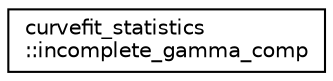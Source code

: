 digraph "Graphical Class Hierarchy"
{
  edge [fontname="Helvetica",fontsize="10",labelfontname="Helvetica",labelfontsize="10"];
  node [fontname="Helvetica",fontsize="10",shape=record];
  rankdir="LR";
  Node1 [label="curvefit_statistics\l::incomplete_gamma_comp",height=0.2,width=0.4,color="black", fillcolor="white", style="filled",URL="$interfacecurvefit__statistics_1_1incomplete__gamma__comp.html",tooltip="Computes the complement of the incomplete gamma function: Q(a,x) = 1 - P(a,x), where P(a..."];
}
